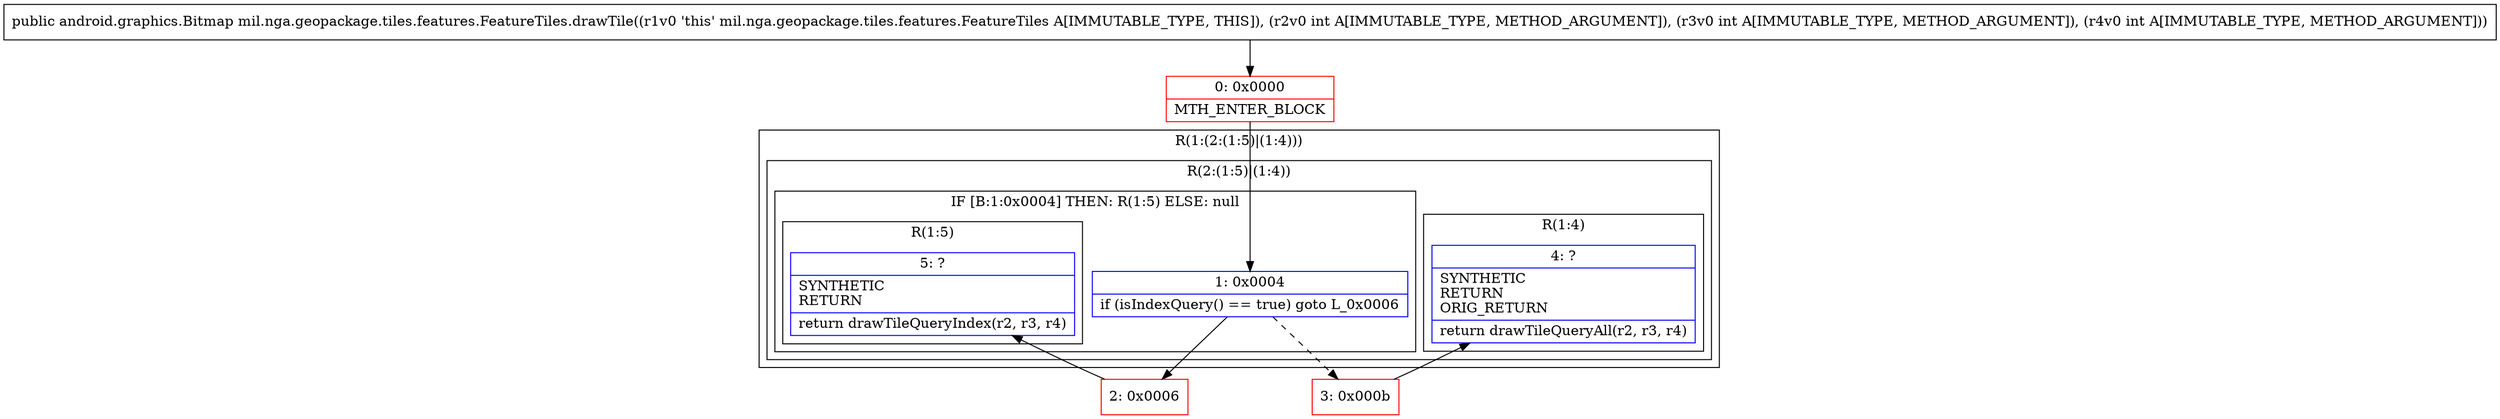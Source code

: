 digraph "CFG formil.nga.geopackage.tiles.features.FeatureTiles.drawTile(III)Landroid\/graphics\/Bitmap;" {
subgraph cluster_Region_18529342 {
label = "R(1:(2:(1:5)|(1:4)))";
node [shape=record,color=blue];
subgraph cluster_Region_562855861 {
label = "R(2:(1:5)|(1:4))";
node [shape=record,color=blue];
subgraph cluster_IfRegion_760511200 {
label = "IF [B:1:0x0004] THEN: R(1:5) ELSE: null";
node [shape=record,color=blue];
Node_1 [shape=record,label="{1\:\ 0x0004|if (isIndexQuery() == true) goto L_0x0006\l}"];
subgraph cluster_Region_44208226 {
label = "R(1:5)";
node [shape=record,color=blue];
Node_5 [shape=record,label="{5\:\ ?|SYNTHETIC\lRETURN\l|return drawTileQueryIndex(r2, r3, r4)\l}"];
}
}
subgraph cluster_Region_1452095300 {
label = "R(1:4)";
node [shape=record,color=blue];
Node_4 [shape=record,label="{4\:\ ?|SYNTHETIC\lRETURN\lORIG_RETURN\l|return drawTileQueryAll(r2, r3, r4)\l}"];
}
}
}
Node_0 [shape=record,color=red,label="{0\:\ 0x0000|MTH_ENTER_BLOCK\l}"];
Node_2 [shape=record,color=red,label="{2\:\ 0x0006}"];
Node_3 [shape=record,color=red,label="{3\:\ 0x000b}"];
MethodNode[shape=record,label="{public android.graphics.Bitmap mil.nga.geopackage.tiles.features.FeatureTiles.drawTile((r1v0 'this' mil.nga.geopackage.tiles.features.FeatureTiles A[IMMUTABLE_TYPE, THIS]), (r2v0 int A[IMMUTABLE_TYPE, METHOD_ARGUMENT]), (r3v0 int A[IMMUTABLE_TYPE, METHOD_ARGUMENT]), (r4v0 int A[IMMUTABLE_TYPE, METHOD_ARGUMENT])) }"];
MethodNode -> Node_0;
Node_1 -> Node_2;
Node_1 -> Node_3[style=dashed];
Node_0 -> Node_1;
Node_2 -> Node_5;
Node_3 -> Node_4;
}

